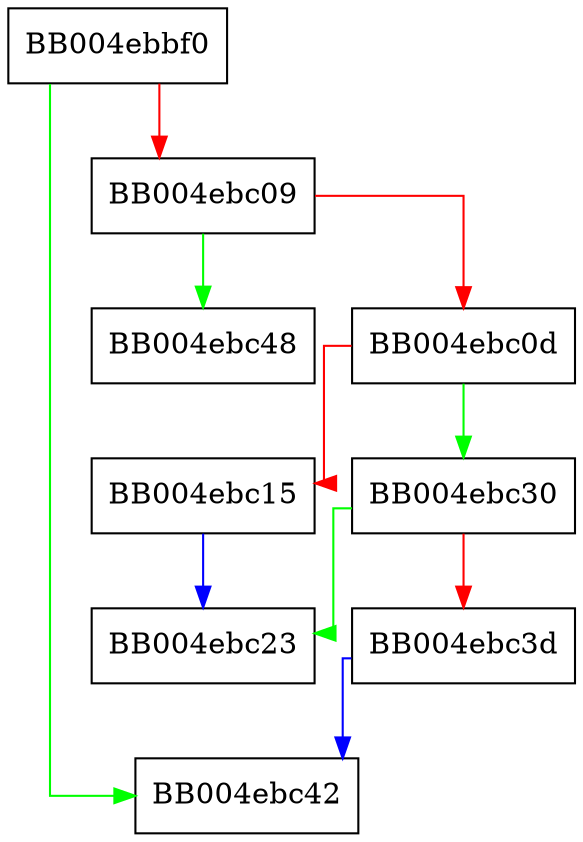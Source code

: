 digraph ssl_version_cmp {
  node [shape="box"];
  graph [splines=ortho];
  BB004ebbf0 -> BB004ebc42 [color="green"];
  BB004ebbf0 -> BB004ebc09 [color="red"];
  BB004ebc09 -> BB004ebc48 [color="green"];
  BB004ebc09 -> BB004ebc0d [color="red"];
  BB004ebc0d -> BB004ebc30 [color="green"];
  BB004ebc0d -> BB004ebc15 [color="red"];
  BB004ebc15 -> BB004ebc23 [color="blue"];
  BB004ebc30 -> BB004ebc23 [color="green"];
  BB004ebc30 -> BB004ebc3d [color="red"];
  BB004ebc3d -> BB004ebc42 [color="blue"];
}